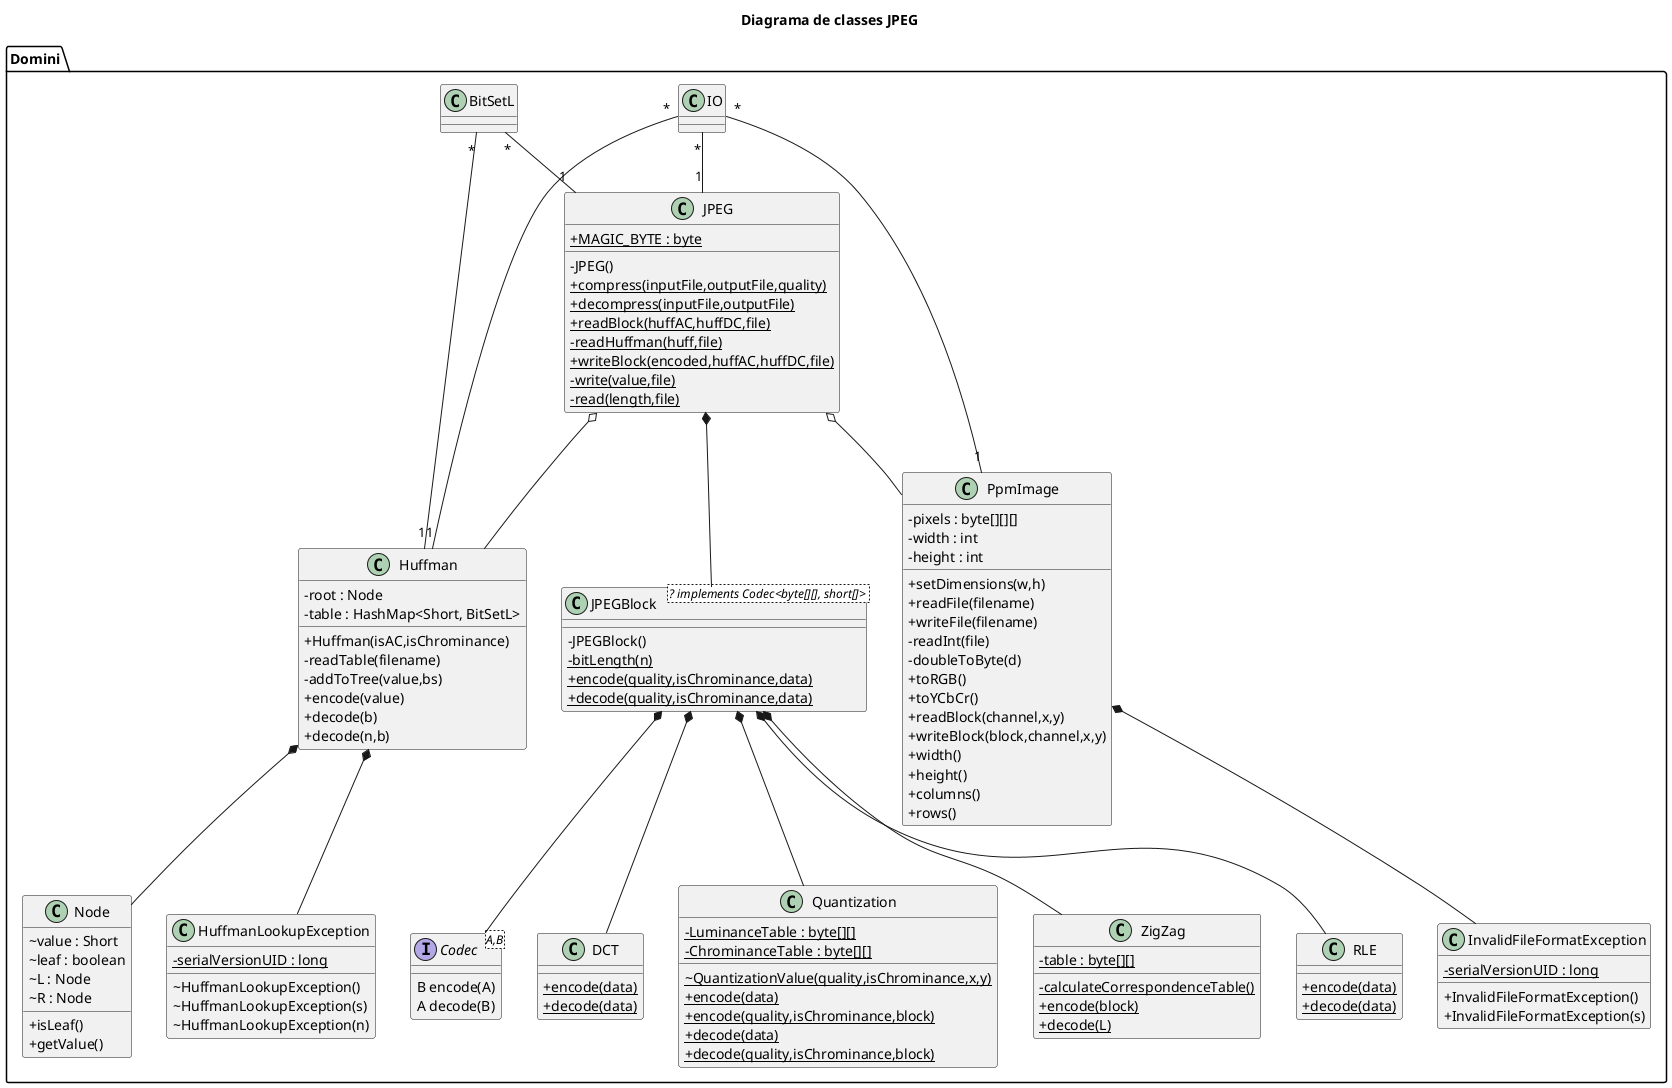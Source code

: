 @startuml

skinparam classAttributeIconSize 0

title Diagrama de classes JPEG

package Domini {
    class JPEG {
        {static}+MAGIC_BYTE : byte
        - JPEG()
        {static}+compress(inputFile,outputFile,quality)
        {static}+decompress(inputFile,outputFile)
        {static}+readBlock(huffAC,huffDC,file)
        {static}-readHuffman(huff,file)
        {static}+writeBlock(encoded,huffAC,huffDC,file)
        {static}-write(value,file)
        {static}-read(length,file)
    }
    class JPEGBlock as "JPEGBlock <? implements Codec<byte[][], short[]> >" {
        -JPEGBlock()
        {static}-bitLength(n)
        {static}+encode(quality,isChrominance,data)
        {static}+decode(quality,isChrominance,data)
    }
    class DCT {
        {static}+encode(data)
        {static}+decode(data)
    }
    class Quantization {
        {static}-LuminanceTable : byte[][]
        {static}-ChrominanceTable : byte[][]
        {static}~QuantizationValue(quality,isChrominance,x,y)
        {static}+encode(data)
        {static}+encode(quality,isChrominance,block)
        {static}+decode(data)
        {static}+decode(quality,isChrominance,block)
    }
    class ZigZag {
        {static}-table : byte[][]
        {static}-calculateCorrespondenceTable()
        {static}+encode(block)
        {static}+decode(L)
    }
    class RLE {
        {static}+encode(data)
        {static}+decode(data)
    }
    class PpmImage {
        -pixels : byte[][][]
        -width : int
        -height : int
        +setDimensions(w,h)
        +readFile(filename)
        +writeFile(filename)
        -readInt(file)
        -doubleToByte(d)
        +toRGB()
        +toYCbCr()
        +readBlock(channel,x,y)
        +writeBlock(block,channel,x,y)
        +width()
        +height()
        +columns()
        +rows()
    }
    class InvalidFileFormatException {
        {static}-serialVersionUID : long
        +InvalidFileFormatException()
        +InvalidFileFormatException(s)
    }
    class Huffman {
        - root : Node
        - table : HashMap<Short, BitSetL>
        +Huffman(isAC,isChrominance)
        -readTable(filename)
        -addToTree(value,bs)
        +encode(value)
        +decode(b)
        +decode(n,b)
    }
    class Node {
        ~ value : Short
        ~ leaf : boolean
        ~ L : Node
        ~ R : Node
        +isLeaf()
        +getValue()
    }
    class HuffmanLookupException {
        {static} -serialVersionUID : long
        ~ HuffmanLookupException()
        ~ HuffmanLookupException(s)
        ~ HuffmanLookupException(n)
    }

    class IO {
    }
    interface Codec<A,B> {
        B encode(A)
        A decode(B)
    }

    JPEG *-- JPEGBlock
    JPEG o-- PpmImage
    JPEG o-- Huffman

    IO "*" -- "1" JPEG
    IO "*" -- "1" PpmImage
    IO "*" -- "1" Huffman

    BitSetL "*" -- "1" JPEG
    BitSetL "*" -- "1" Huffman

    JPEGBlock *-- DCT
    JPEGBlock *-- Quantization
    JPEGBlock *-- ZigZag
    JPEGBlock *-- RLE
    JPEGBlock *-- Codec

    PpmImage *-- InvalidFileFormatException
    Huffman *-- Node
    Huffman *-- HuffmanLookupException

}

@enduml
